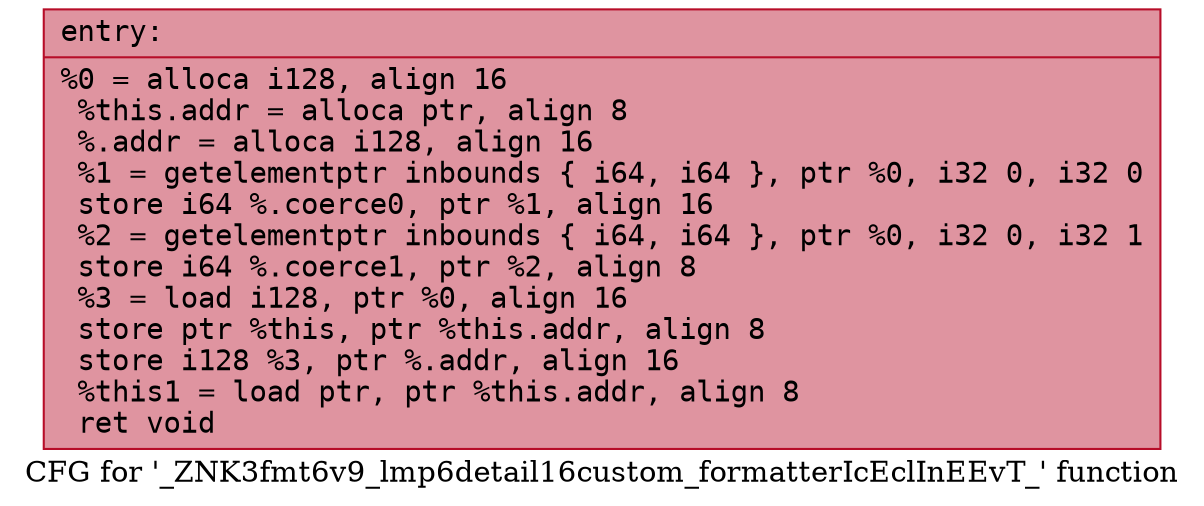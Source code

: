 digraph "CFG for '_ZNK3fmt6v9_lmp6detail16custom_formatterIcEclInEEvT_' function" {
	label="CFG for '_ZNK3fmt6v9_lmp6detail16custom_formatterIcEclInEEvT_' function";

	Node0x55fec34c3300 [shape=record,color="#b70d28ff", style=filled, fillcolor="#b70d2870" fontname="Courier",label="{entry:\l|  %0 = alloca i128, align 16\l  %this.addr = alloca ptr, align 8\l  %.addr = alloca i128, align 16\l  %1 = getelementptr inbounds \{ i64, i64 \}, ptr %0, i32 0, i32 0\l  store i64 %.coerce0, ptr %1, align 16\l  %2 = getelementptr inbounds \{ i64, i64 \}, ptr %0, i32 0, i32 1\l  store i64 %.coerce1, ptr %2, align 8\l  %3 = load i128, ptr %0, align 16\l  store ptr %this, ptr %this.addr, align 8\l  store i128 %3, ptr %.addr, align 16\l  %this1 = load ptr, ptr %this.addr, align 8\l  ret void\l}"];
}
